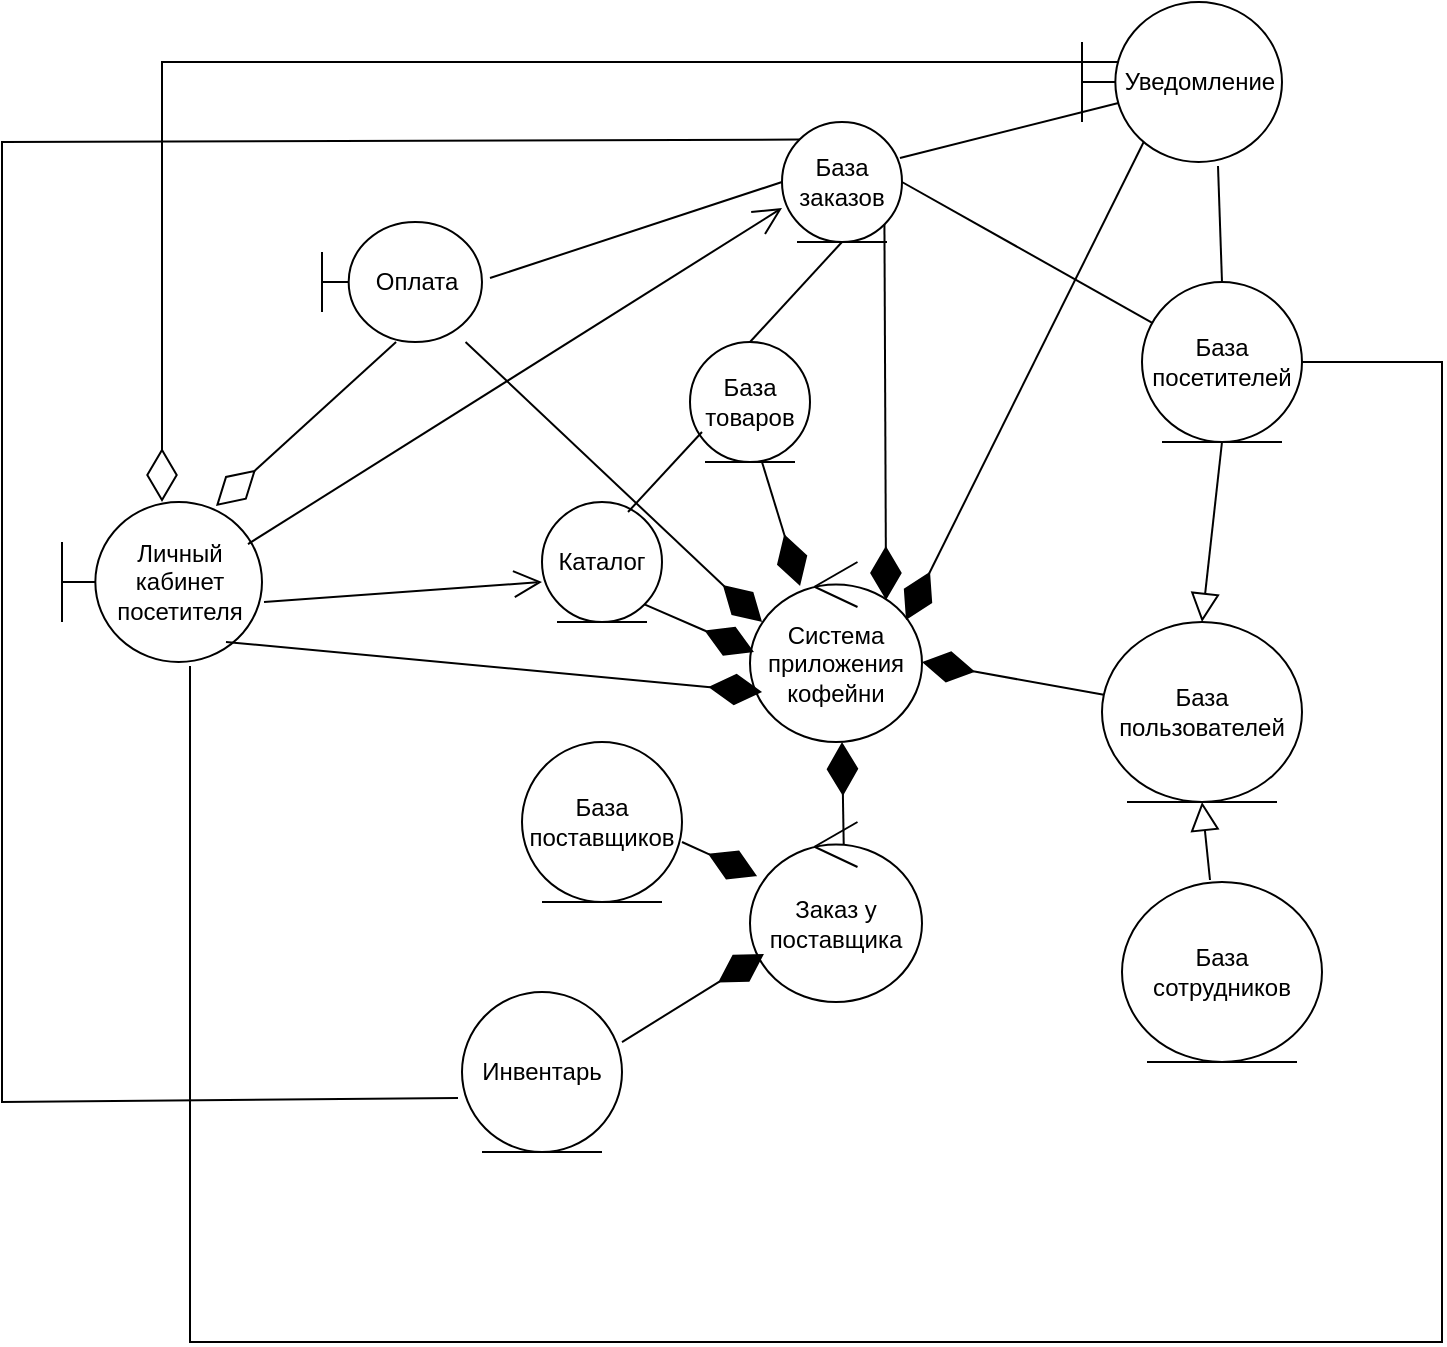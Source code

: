 <mxfile version="26.1.3">
  <diagram name="Страница — 1" id="Ll5KTZJikFJAcp68etaR">
    <mxGraphModel dx="1674" dy="772" grid="1" gridSize="10" guides="1" tooltips="1" connect="1" arrows="1" fold="1" page="1" pageScale="1" pageWidth="827" pageHeight="1169" math="0" shadow="0">
      <root>
        <mxCell id="0" />
        <mxCell id="1" parent="0" />
        <mxCell id="-zhPnNDlGn2-ttYfR2xw-1" value="Оплата" style="shape=umlBoundary;whiteSpace=wrap;html=1;" parent="1" vertex="1">
          <mxGeometry x="200" y="200" width="80" height="60" as="geometry" />
        </mxCell>
        <mxCell id="-zhPnNDlGn2-ttYfR2xw-2" value="Личный кабинет посетителя" style="shape=umlBoundary;whiteSpace=wrap;html=1;" parent="1" vertex="1">
          <mxGeometry x="70" y="340" width="100" height="80" as="geometry" />
        </mxCell>
        <mxCell id="-zhPnNDlGn2-ttYfR2xw-3" value="Каталог" style="ellipse;shape=umlEntity;whiteSpace=wrap;html=1;" parent="1" vertex="1">
          <mxGeometry x="310" y="340" width="60" height="60" as="geometry" />
        </mxCell>
        <mxCell id="-zhPnNDlGn2-ttYfR2xw-4" value="База товаров" style="ellipse;shape=umlEntity;whiteSpace=wrap;html=1;" parent="1" vertex="1">
          <mxGeometry x="384" y="260" width="60" height="60" as="geometry" />
        </mxCell>
        <mxCell id="-zhPnNDlGn2-ttYfR2xw-5" value="База заказов" style="ellipse;shape=umlEntity;whiteSpace=wrap;html=1;" parent="1" vertex="1">
          <mxGeometry x="430" y="150" width="60" height="60" as="geometry" />
        </mxCell>
        <mxCell id="-zhPnNDlGn2-ttYfR2xw-6" value="База посетителей" style="ellipse;shape=umlEntity;whiteSpace=wrap;html=1;" parent="1" vertex="1">
          <mxGeometry x="610" y="230" width="80" height="80" as="geometry" />
        </mxCell>
        <mxCell id="-zhPnNDlGn2-ttYfR2xw-7" value="База пользователей" style="ellipse;shape=umlEntity;whiteSpace=wrap;html=1;" parent="1" vertex="1">
          <mxGeometry x="590" y="400" width="100" height="90" as="geometry" />
        </mxCell>
        <mxCell id="-zhPnNDlGn2-ttYfR2xw-8" value="База сотрудников" style="ellipse;shape=umlEntity;whiteSpace=wrap;html=1;" parent="1" vertex="1">
          <mxGeometry x="600" y="530" width="100" height="90" as="geometry" />
        </mxCell>
        <mxCell id="-zhPnNDlGn2-ttYfR2xw-9" value="Система приложения кофейни" style="ellipse;shape=umlControl;whiteSpace=wrap;html=1;" parent="1" vertex="1">
          <mxGeometry x="414" y="370" width="86" height="90" as="geometry" />
        </mxCell>
        <mxCell id="-zhPnNDlGn2-ttYfR2xw-11" value="" style="endArrow=diamondThin;endFill=0;endSize=24;html=1;rounded=0;exitX=0.463;exitY=1;exitDx=0;exitDy=0;exitPerimeter=0;entryX=0.77;entryY=0.025;entryDx=0;entryDy=0;entryPerimeter=0;" parent="1" source="-zhPnNDlGn2-ttYfR2xw-1" target="-zhPnNDlGn2-ttYfR2xw-2" edge="1">
          <mxGeometry width="160" relative="1" as="geometry">
            <mxPoint x="330" y="400" as="sourcePoint" />
            <mxPoint x="490" y="400" as="targetPoint" />
          </mxGeometry>
        </mxCell>
        <mxCell id="-zhPnNDlGn2-ttYfR2xw-13" value="" style="endArrow=none;html=1;rounded=0;exitX=1.05;exitY=0.467;exitDx=0;exitDy=0;exitPerimeter=0;entryX=0;entryY=0.5;entryDx=0;entryDy=0;" parent="1" source="-zhPnNDlGn2-ttYfR2xw-1" target="-zhPnNDlGn2-ttYfR2xw-5" edge="1">
          <mxGeometry width="50" height="50" relative="1" as="geometry">
            <mxPoint x="390" y="420" as="sourcePoint" />
            <mxPoint x="440" y="370" as="targetPoint" />
          </mxGeometry>
        </mxCell>
        <mxCell id="-zhPnNDlGn2-ttYfR2xw-16" value="" style="endArrow=none;html=1;rounded=0;entryX=0.5;entryY=1;entryDx=0;entryDy=0;exitX=0.5;exitY=0;exitDx=0;exitDy=0;" parent="1" source="-zhPnNDlGn2-ttYfR2xw-4" target="-zhPnNDlGn2-ttYfR2xw-5" edge="1">
          <mxGeometry width="50" height="50" relative="1" as="geometry">
            <mxPoint x="390" y="420" as="sourcePoint" />
            <mxPoint x="440" y="370" as="targetPoint" />
          </mxGeometry>
        </mxCell>
        <mxCell id="-zhPnNDlGn2-ttYfR2xw-17" value="" style="endArrow=none;html=1;rounded=0;entryX=0.1;entryY=0.75;entryDx=0;entryDy=0;entryPerimeter=0;exitX=0.717;exitY=0.083;exitDx=0;exitDy=0;exitPerimeter=0;" parent="1" source="-zhPnNDlGn2-ttYfR2xw-3" target="-zhPnNDlGn2-ttYfR2xw-4" edge="1">
          <mxGeometry width="50" height="50" relative="1" as="geometry">
            <mxPoint x="390" y="420" as="sourcePoint" />
            <mxPoint x="440" y="370" as="targetPoint" />
          </mxGeometry>
        </mxCell>
        <mxCell id="-zhPnNDlGn2-ttYfR2xw-19" value="" style="endArrow=diamondThin;endFill=1;endSize=24;html=1;rounded=0;exitX=1;exitY=1;exitDx=0;exitDy=0;entryX=0.023;entryY=0.5;entryDx=0;entryDy=0;entryPerimeter=0;" parent="1" source="-zhPnNDlGn2-ttYfR2xw-3" target="-zhPnNDlGn2-ttYfR2xw-9" edge="1">
          <mxGeometry width="160" relative="1" as="geometry">
            <mxPoint x="330" y="400" as="sourcePoint" />
            <mxPoint x="490" y="400" as="targetPoint" />
          </mxGeometry>
        </mxCell>
        <mxCell id="-zhPnNDlGn2-ttYfR2xw-20" value="" style="endArrow=diamondThin;endFill=1;endSize=24;html=1;rounded=0;exitX=0.6;exitY=1;exitDx=0;exitDy=0;exitPerimeter=0;entryX=0.291;entryY=0.133;entryDx=0;entryDy=0;entryPerimeter=0;" parent="1" source="-zhPnNDlGn2-ttYfR2xw-4" target="-zhPnNDlGn2-ttYfR2xw-9" edge="1">
          <mxGeometry width="160" relative="1" as="geometry">
            <mxPoint x="330" y="400" as="sourcePoint" />
            <mxPoint x="490" y="400" as="targetPoint" />
          </mxGeometry>
        </mxCell>
        <mxCell id="-zhPnNDlGn2-ttYfR2xw-21" value="" style="endArrow=diamondThin;endFill=1;endSize=24;html=1;rounded=0;exitX=1;exitY=1;exitDx=0;exitDy=0;entryX=0.791;entryY=0.211;entryDx=0;entryDy=0;entryPerimeter=0;" parent="1" source="-zhPnNDlGn2-ttYfR2xw-5" target="-zhPnNDlGn2-ttYfR2xw-9" edge="1">
          <mxGeometry width="160" relative="1" as="geometry">
            <mxPoint x="330" y="400" as="sourcePoint" />
            <mxPoint x="490" y="400" as="targetPoint" />
          </mxGeometry>
        </mxCell>
        <mxCell id="-zhPnNDlGn2-ttYfR2xw-22" value="" style="endArrow=diamondThin;endFill=1;endSize=24;html=1;rounded=0;entryX=1;entryY=0.556;entryDx=0;entryDy=0;entryPerimeter=0;" parent="1" source="-zhPnNDlGn2-ttYfR2xw-7" target="-zhPnNDlGn2-ttYfR2xw-9" edge="1">
          <mxGeometry width="160" relative="1" as="geometry">
            <mxPoint x="491" y="211" as="sourcePoint" />
            <mxPoint x="492" y="399" as="targetPoint" />
          </mxGeometry>
        </mxCell>
        <mxCell id="-zhPnNDlGn2-ttYfR2xw-23" value="" style="endArrow=none;html=1;rounded=0;entryX=1;entryY=0.5;entryDx=0;entryDy=0;" parent="1" source="-zhPnNDlGn2-ttYfR2xw-6" target="-zhPnNDlGn2-ttYfR2xw-5" edge="1">
          <mxGeometry width="50" height="50" relative="1" as="geometry">
            <mxPoint x="390" y="420" as="sourcePoint" />
            <mxPoint x="440" y="370" as="targetPoint" />
          </mxGeometry>
        </mxCell>
        <mxCell id="-zhPnNDlGn2-ttYfR2xw-24" value="" style="endArrow=none;html=1;rounded=0;exitX=0.64;exitY=1.025;exitDx=0;exitDy=0;exitPerimeter=0;" parent="1" source="-zhPnNDlGn2-ttYfR2xw-2" target="-zhPnNDlGn2-ttYfR2xw-6" edge="1">
          <mxGeometry width="50" height="50" relative="1" as="geometry">
            <mxPoint x="760" y="680" as="sourcePoint" />
            <mxPoint x="750" y="360" as="targetPoint" />
            <Array as="points">
              <mxPoint x="134" y="760" />
              <mxPoint x="440" y="760" />
              <mxPoint x="760" y="760" />
              <mxPoint x="760" y="270" />
            </Array>
          </mxGeometry>
        </mxCell>
        <mxCell id="-zhPnNDlGn2-ttYfR2xw-32" value="" style="endArrow=diamondThin;endFill=1;endSize=24;html=1;rounded=0;exitX=0.82;exitY=0.875;exitDx=0;exitDy=0;exitPerimeter=0;entryX=0.07;entryY=0.722;entryDx=0;entryDy=0;entryPerimeter=0;" parent="1" source="-zhPnNDlGn2-ttYfR2xw-2" target="-zhPnNDlGn2-ttYfR2xw-9" edge="1">
          <mxGeometry width="160" relative="1" as="geometry">
            <mxPoint x="340" y="400" as="sourcePoint" />
            <mxPoint x="500" y="400" as="targetPoint" />
          </mxGeometry>
        </mxCell>
        <mxCell id="-zhPnNDlGn2-ttYfR2xw-33" value="" style="endArrow=open;endFill=1;endSize=12;html=1;rounded=0;exitX=1.01;exitY=0.625;exitDx=0;exitDy=0;exitPerimeter=0;entryX=0;entryY=0.667;entryDx=0;entryDy=0;entryPerimeter=0;" parent="1" source="-zhPnNDlGn2-ttYfR2xw-2" target="-zhPnNDlGn2-ttYfR2xw-3" edge="1">
          <mxGeometry width="160" relative="1" as="geometry">
            <mxPoint x="340" y="400" as="sourcePoint" />
            <mxPoint x="500" y="400" as="targetPoint" />
          </mxGeometry>
        </mxCell>
        <mxCell id="-zhPnNDlGn2-ttYfR2xw-34" value="" style="endArrow=open;endFill=1;endSize=12;html=1;rounded=0;exitX=0.93;exitY=0.263;exitDx=0;exitDy=0;exitPerimeter=0;entryX=0;entryY=0.717;entryDx=0;entryDy=0;entryPerimeter=0;" parent="1" source="-zhPnNDlGn2-ttYfR2xw-2" target="-zhPnNDlGn2-ttYfR2xw-5" edge="1">
          <mxGeometry width="160" relative="1" as="geometry">
            <mxPoint x="181" y="400" as="sourcePoint" />
            <mxPoint x="320" y="390" as="targetPoint" />
          </mxGeometry>
        </mxCell>
        <mxCell id="-zhPnNDlGn2-ttYfR2xw-35" value="База поставщиков" style="ellipse;shape=umlEntity;whiteSpace=wrap;html=1;" parent="1" vertex="1">
          <mxGeometry x="300" y="460" width="80" height="80" as="geometry" />
        </mxCell>
        <mxCell id="-zhPnNDlGn2-ttYfR2xw-38" value="" style="endArrow=diamondThin;endFill=1;endSize=24;html=1;rounded=0;exitX=0.71;exitY=0;exitDx=0;exitDy=0;exitPerimeter=0;entryX=0.535;entryY=1;entryDx=0;entryDy=0;entryPerimeter=0;" parent="1" target="-zhPnNDlGn2-ttYfR2xw-9" edge="1">
          <mxGeometry width="160" relative="1" as="geometry">
            <mxPoint x="461" y="520" as="sourcePoint" />
            <mxPoint x="430" y="445" as="targetPoint" />
          </mxGeometry>
        </mxCell>
        <mxCell id="-zhPnNDlGn2-ttYfR2xw-40" value="" style="endArrow=block;endFill=0;endSize=12;html=1;rounded=0;exitX=0.44;exitY=-0.011;exitDx=0;exitDy=0;entryX=0.5;entryY=1;entryDx=0;entryDy=0;exitPerimeter=0;" parent="1" source="-zhPnNDlGn2-ttYfR2xw-8" target="-zhPnNDlGn2-ttYfR2xw-7" edge="1">
          <mxGeometry width="160" relative="1" as="geometry">
            <mxPoint x="640" y="340" as="sourcePoint" />
            <mxPoint x="690" y="390" as="targetPoint" />
            <Array as="points" />
          </mxGeometry>
        </mxCell>
        <mxCell id="-zhPnNDlGn2-ttYfR2xw-41" value="" style="endArrow=block;endFill=0;endSize=12;html=1;rounded=0;exitX=0.5;exitY=1;exitDx=0;exitDy=0;entryX=0.5;entryY=0;entryDx=0;entryDy=0;" parent="1" source="-zhPnNDlGn2-ttYfR2xw-6" target="-zhPnNDlGn2-ttYfR2xw-7" edge="1">
          <mxGeometry width="160" relative="1" as="geometry">
            <mxPoint x="560" y="510" as="sourcePoint" />
            <mxPoint x="615" y="487" as="targetPoint" />
          </mxGeometry>
        </mxCell>
        <mxCell id="-zhPnNDlGn2-ttYfR2xw-43" value="" style="endArrow=none;html=1;rounded=0;entryX=0.983;entryY=0.3;entryDx=0;entryDy=0;entryPerimeter=0;" parent="1" target="-zhPnNDlGn2-ttYfR2xw-5" edge="1">
          <mxGeometry width="50" height="50" relative="1" as="geometry">
            <mxPoint x="601.209" y="139.762" as="sourcePoint" />
            <mxPoint x="490" y="190" as="targetPoint" />
          </mxGeometry>
        </mxCell>
        <mxCell id="-zhPnNDlGn2-ttYfR2xw-44" value="" style="endArrow=none;html=1;rounded=0;entryX=0.5;entryY=0;entryDx=0;entryDy=0;exitX=0.6;exitY=1.025;exitDx=0;exitDy=0;exitPerimeter=0;" parent="1" target="-zhPnNDlGn2-ttYfR2xw-6" edge="1">
          <mxGeometry width="50" height="50" relative="1" as="geometry">
            <mxPoint x="648" y="172" as="sourcePoint" />
            <mxPoint x="500" y="200" as="targetPoint" />
          </mxGeometry>
        </mxCell>
        <mxCell id="-zhPnNDlGn2-ttYfR2xw-45" value="" style="endArrow=diamondThin;endFill=0;endSize=24;html=1;rounded=0;exitX=-0.012;exitY=0.375;exitDx=0;exitDy=0;exitPerimeter=0;entryX=0.5;entryY=0;entryDx=0;entryDy=0;entryPerimeter=0;" parent="1" target="-zhPnNDlGn2-ttYfR2xw-2" edge="1">
          <mxGeometry width="160" relative="1" as="geometry">
            <mxPoint x="599.04" y="120" as="sourcePoint" />
            <mxPoint x="157" y="352" as="targetPoint" />
            <Array as="points">
              <mxPoint x="120" y="120" />
            </Array>
          </mxGeometry>
        </mxCell>
        <mxCell id="-zhPnNDlGn2-ttYfR2xw-46" value="Инвентарь" style="ellipse;shape=umlEntity;whiteSpace=wrap;html=1;" parent="1" vertex="1">
          <mxGeometry x="270" y="585" width="80" height="80" as="geometry" />
        </mxCell>
        <mxCell id="-zhPnNDlGn2-ttYfR2xw-47" value="" style="endArrow=none;html=1;rounded=0;entryX=0;entryY=0;entryDx=0;entryDy=0;exitX=-0.025;exitY=0.663;exitDx=0;exitDy=0;exitPerimeter=0;" parent="1" source="-zhPnNDlGn2-ttYfR2xw-46" target="-zhPnNDlGn2-ttYfR2xw-5" edge="1">
          <mxGeometry width="50" height="50" relative="1" as="geometry">
            <mxPoint x="171" y="640" as="sourcePoint" />
            <mxPoint x="450" y="370" as="targetPoint" />
            <Array as="points">
              <mxPoint x="40" y="640" />
              <mxPoint x="40" y="160" />
            </Array>
          </mxGeometry>
        </mxCell>
        <mxCell id="-zhPnNDlGn2-ttYfR2xw-49" value="" style="endArrow=diamondThin;endFill=1;endSize=24;html=1;rounded=0;exitX=0;exitY=1;exitDx=0;exitDy=0;entryX=0.791;entryY=0.211;entryDx=0;entryDy=0;entryPerimeter=0;" parent="1" edge="1">
          <mxGeometry width="160" relative="1" as="geometry">
            <mxPoint x="611.716" y="158.284" as="sourcePoint" />
            <mxPoint x="492" y="399" as="targetPoint" />
          </mxGeometry>
        </mxCell>
        <mxCell id="asi3F6xkpewopYFU44qQ-1" value="Уведомление" style="shape=umlBoundary;whiteSpace=wrap;html=1;" vertex="1" parent="1">
          <mxGeometry x="580" y="90" width="100" height="80" as="geometry" />
        </mxCell>
        <mxCell id="asi3F6xkpewopYFU44qQ-2" value="Заказ у поставщика" style="ellipse;shape=umlControl;whiteSpace=wrap;html=1;" vertex="1" parent="1">
          <mxGeometry x="414" y="500" width="86" height="90" as="geometry" />
        </mxCell>
        <mxCell id="asi3F6xkpewopYFU44qQ-3" value="" style="endArrow=diamondThin;endFill=1;endSize=24;html=1;rounded=0;entryX=0.07;entryY=0.333;entryDx=0;entryDy=0;entryPerimeter=0;" edge="1" parent="1" source="-zhPnNDlGn2-ttYfR2xw-1" target="-zhPnNDlGn2-ttYfR2xw-9">
          <mxGeometry width="160" relative="1" as="geometry">
            <mxPoint x="371" y="401" as="sourcePoint" />
            <mxPoint x="426" y="425" as="targetPoint" />
          </mxGeometry>
        </mxCell>
        <mxCell id="asi3F6xkpewopYFU44qQ-4" value="" style="endArrow=diamondThin;endFill=1;endSize=24;html=1;rounded=0;exitX=1;exitY=0.625;exitDx=0;exitDy=0;exitPerimeter=0;" edge="1" parent="1" source="-zhPnNDlGn2-ttYfR2xw-35" target="asi3F6xkpewopYFU44qQ-2">
          <mxGeometry width="160" relative="1" as="geometry">
            <mxPoint x="471" y="530" as="sourcePoint" />
            <mxPoint x="470" y="470" as="targetPoint" />
          </mxGeometry>
        </mxCell>
        <mxCell id="asi3F6xkpewopYFU44qQ-5" value="" style="endArrow=diamondThin;endFill=1;endSize=24;html=1;rounded=0;exitX=1;exitY=0.313;exitDx=0;exitDy=0;exitPerimeter=0;entryX=0.081;entryY=0.733;entryDx=0;entryDy=0;entryPerimeter=0;" edge="1" parent="1" source="-zhPnNDlGn2-ttYfR2xw-46" target="asi3F6xkpewopYFU44qQ-2">
          <mxGeometry width="160" relative="1" as="geometry">
            <mxPoint x="390" y="520" as="sourcePoint" />
            <mxPoint x="428" y="537" as="targetPoint" />
          </mxGeometry>
        </mxCell>
      </root>
    </mxGraphModel>
  </diagram>
</mxfile>
